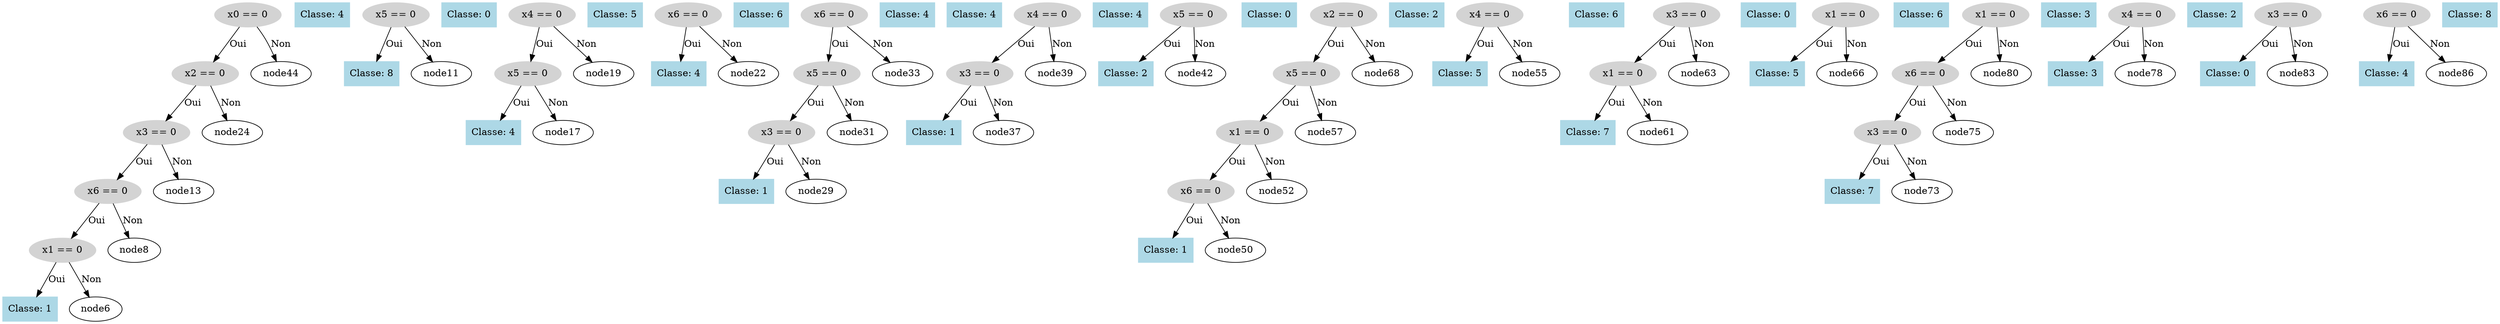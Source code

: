 digraph DecisionTree {
  node0 [label="x0 == 0", shape=ellipse, style=filled, color=lightgray];
  node0 -> node1 [label="Oui"];
  node1 [label="x2 == 0", shape=ellipse, style=filled, color=lightgray];
  node1 -> node2 [label="Oui"];
  node2 [label="x3 == 0", shape=ellipse, style=filled, color=lightgray];
  node2 -> node3 [label="Oui"];
  node3 [label="x6 == 0", shape=ellipse, style=filled, color=lightgray];
  node3 -> node4 [label="Oui"];
  node4 [label="x1 == 0", shape=ellipse, style=filled, color=lightgray];
  node4 -> node5 [label="Oui"];
  node5 [label="Classe: 1", shape=box, style=filled, color=lightblue];
  node4 -> node6 [label="Non"];
  node7 [label="Classe: 4", shape=box, style=filled, color=lightblue];
  node3 -> node8 [label="Non"];
  node9 [label="x5 == 0", shape=ellipse, style=filled, color=lightgray];
  node9 -> node10 [label="Oui"];
  node10 [label="Classe: 8", shape=box, style=filled, color=lightblue];
  node9 -> node11 [label="Non"];
  node12 [label="Classe: 0", shape=box, style=filled, color=lightblue];
  node2 -> node13 [label="Non"];
  node14 [label="x4 == 0", shape=ellipse, style=filled, color=lightgray];
  node14 -> node15 [label="Oui"];
  node15 [label="x5 == 0", shape=ellipse, style=filled, color=lightgray];
  node15 -> node16 [label="Oui"];
  node16 [label="Classe: 4", shape=box, style=filled, color=lightblue];
  node15 -> node17 [label="Non"];
  node18 [label="Classe: 5", shape=box, style=filled, color=lightblue];
  node14 -> node19 [label="Non"];
  node20 [label="x6 == 0", shape=ellipse, style=filled, color=lightgray];
  node20 -> node21 [label="Oui"];
  node21 [label="Classe: 4", shape=box, style=filled, color=lightblue];
  node20 -> node22 [label="Non"];
  node23 [label="Classe: 6", shape=box, style=filled, color=lightblue];
  node1 -> node24 [label="Non"];
  node25 [label="x6 == 0", shape=ellipse, style=filled, color=lightgray];
  node25 -> node26 [label="Oui"];
  node26 [label="x5 == 0", shape=ellipse, style=filled, color=lightgray];
  node26 -> node27 [label="Oui"];
  node27 [label="x3 == 0", shape=ellipse, style=filled, color=lightgray];
  node27 -> node28 [label="Oui"];
  node28 [label="Classe: 1", shape=box, style=filled, color=lightblue];
  node27 -> node29 [label="Non"];
  node30 [label="Classe: 4", shape=box, style=filled, color=lightblue];
  node26 -> node31 [label="Non"];
  node32 [label="Classe: 4", shape=box, style=filled, color=lightblue];
  node25 -> node33 [label="Non"];
  node34 [label="x4 == 0", shape=ellipse, style=filled, color=lightgray];
  node34 -> node35 [label="Oui"];
  node35 [label="x3 == 0", shape=ellipse, style=filled, color=lightgray];
  node35 -> node36 [label="Oui"];
  node36 [label="Classe: 1", shape=box, style=filled, color=lightblue];
  node35 -> node37 [label="Non"];
  node38 [label="Classe: 4", shape=box, style=filled, color=lightblue];
  node34 -> node39 [label="Non"];
  node40 [label="x5 == 0", shape=ellipse, style=filled, color=lightgray];
  node40 -> node41 [label="Oui"];
  node41 [label="Classe: 2", shape=box, style=filled, color=lightblue];
  node40 -> node42 [label="Non"];
  node43 [label="Classe: 0", shape=box, style=filled, color=lightblue];
  node0 -> node44 [label="Non"];
  node45 [label="x2 == 0", shape=ellipse, style=filled, color=lightgray];
  node45 -> node46 [label="Oui"];
  node46 [label="x5 == 0", shape=ellipse, style=filled, color=lightgray];
  node46 -> node47 [label="Oui"];
  node47 [label="x1 == 0", shape=ellipse, style=filled, color=lightgray];
  node47 -> node48 [label="Oui"];
  node48 [label="x6 == 0", shape=ellipse, style=filled, color=lightgray];
  node48 -> node49 [label="Oui"];
  node49 [label="Classe: 1", shape=box, style=filled, color=lightblue];
  node48 -> node50 [label="Non"];
  node51 [label="Classe: 2", shape=box, style=filled, color=lightblue];
  node47 -> node52 [label="Non"];
  node53 [label="x4 == 0", shape=ellipse, style=filled, color=lightgray];
  node53 -> node54 [label="Oui"];
  node54 [label="Classe: 5", shape=box, style=filled, color=lightblue];
  node53 -> node55 [label="Non"];
  node56 [label="Classe: 6", shape=box, style=filled, color=lightblue];
  node46 -> node57 [label="Non"];
  node58 [label="x3 == 0", shape=ellipse, style=filled, color=lightgray];
  node58 -> node59 [label="Oui"];
  node59 [label="x1 == 0", shape=ellipse, style=filled, color=lightgray];
  node59 -> node60 [label="Oui"];
  node60 [label="Classe: 7", shape=box, style=filled, color=lightblue];
  node59 -> node61 [label="Non"];
  node62 [label="Classe: 0", shape=box, style=filled, color=lightblue];
  node58 -> node63 [label="Non"];
  node64 [label="x1 == 0", shape=ellipse, style=filled, color=lightgray];
  node64 -> node65 [label="Oui"];
  node65 [label="Classe: 5", shape=box, style=filled, color=lightblue];
  node64 -> node66 [label="Non"];
  node67 [label="Classe: 6", shape=box, style=filled, color=lightblue];
  node45 -> node68 [label="Non"];
  node69 [label="x1 == 0", shape=ellipse, style=filled, color=lightgray];
  node69 -> node70 [label="Oui"];
  node70 [label="x6 == 0", shape=ellipse, style=filled, color=lightgray];
  node70 -> node71 [label="Oui"];
  node71 [label="x3 == 0", shape=ellipse, style=filled, color=lightgray];
  node71 -> node72 [label="Oui"];
  node72 [label="Classe: 7", shape=box, style=filled, color=lightblue];
  node71 -> node73 [label="Non"];
  node74 [label="Classe: 3", shape=box, style=filled, color=lightblue];
  node70 -> node75 [label="Non"];
  node76 [label="x4 == 0", shape=ellipse, style=filled, color=lightgray];
  node76 -> node77 [label="Oui"];
  node77 [label="Classe: 3", shape=box, style=filled, color=lightblue];
  node76 -> node78 [label="Non"];
  node79 [label="Classe: 2", shape=box, style=filled, color=lightblue];
  node69 -> node80 [label="Non"];
  node81 [label="x3 == 0", shape=ellipse, style=filled, color=lightgray];
  node81 -> node82 [label="Oui"];
  node82 [label="Classe: 0", shape=box, style=filled, color=lightblue];
  node81 -> node83 [label="Non"];
  node84 [label="x6 == 0", shape=ellipse, style=filled, color=lightgray];
  node84 -> node85 [label="Oui"];
  node85 [label="Classe: 4", shape=box, style=filled, color=lightblue];
  node84 -> node86 [label="Non"];
  node87 [label="Classe: 8", shape=box, style=filled, color=lightblue];
}
